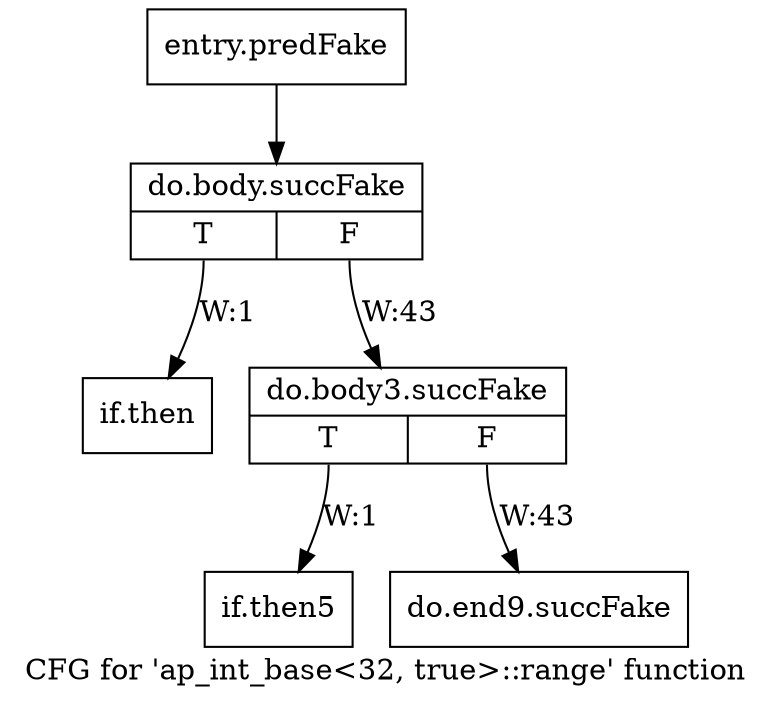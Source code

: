 digraph "CFG for 'ap_int_base\<32, true\>::range' function" {
	label="CFG for 'ap_int_base\<32, true\>::range' function";

	Node0x55692d0 [shape=record,filename="",linenumber="",label="{entry.predFake}"];
	Node0x55692d0 -> Node0x5ab2920[ callList="" memoryops="" filename="/home/omerfaruk/tools/Xilinx/Vitis_HLS/2023.2/include/etc/ap_int_base.h" execusionnum="42"];
	Node0x5ab2920 [shape=record,filename="/home/omerfaruk/tools/Xilinx/Vitis_HLS/2023.2/include/etc/ap_int_base.h",linenumber="1042",label="{do.body.succFake|{<s0>T|<s1>F}}"];
	Node0x5ab2920:s0 -> Node0x5569370[label="W:1"];
	Node0x5ab2920:s1 -> Node0x5ab2870[label="W:43" callList="" memoryops="" filename="/home/omerfaruk/tools/Xilinx/Vitis_HLS/2023.2/include/etc/ap_int_base.h" execusionnum="42"];
	Node0x5569370 [shape=record,filename="/home/omerfaruk/tools/Xilinx/Vitis_HLS/2023.2/include/etc/ap_int_base.h",linenumber="1042",label="{if.then}"];
	Node0x5ab2870 [shape=record,filename="/home/omerfaruk/tools/Xilinx/Vitis_HLS/2023.2/include/etc/ap_int_base.h",linenumber="1043",label="{do.body3.succFake|{<s0>T|<s1>F}}"];
	Node0x5ab2870:s0 -> Node0x55694b0[label="W:1"];
	Node0x5ab2870:s1 -> Node0x5ab2600[label="W:43" callList="" memoryops="" filename="/home/omerfaruk/tools/Xilinx/Vitis_HLS/2023.2/include/etc/ap_int_base.h" execusionnum="42"];
	Node0x55694b0 [shape=record,filename="/home/omerfaruk/tools/Xilinx/Vitis_HLS/2023.2/include/etc/ap_int_base.h",linenumber="1043",label="{if.then5}"];
	Node0x5ab2600 [shape=record,filename="/home/omerfaruk/tools/Xilinx/Vitis_HLS/2023.2/include/etc/ap_int_base.h",linenumber="1044",label="{do.end9.succFake}"];
}
